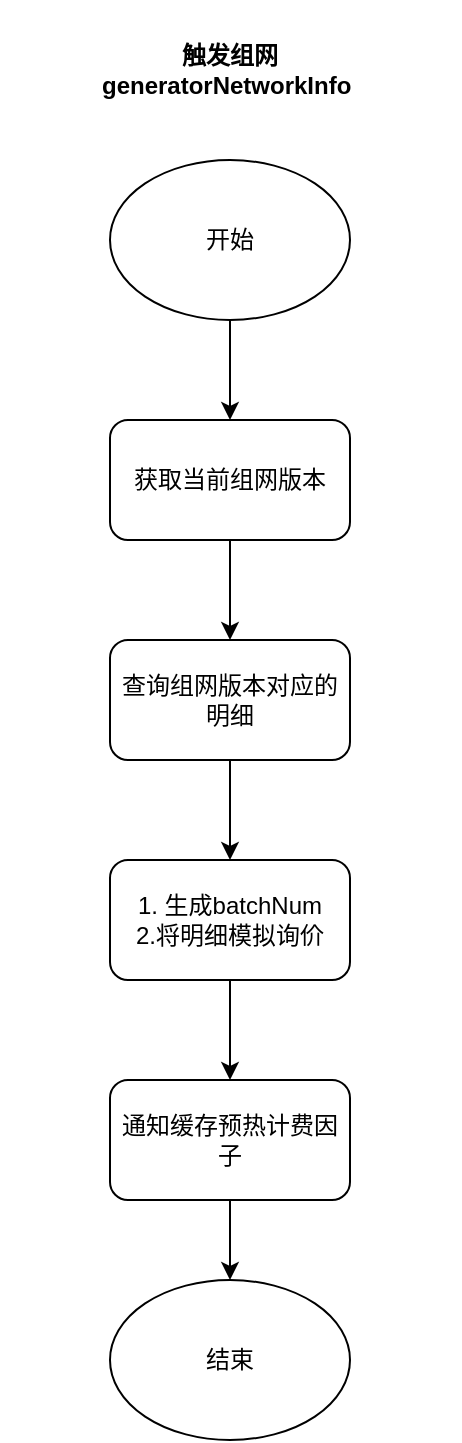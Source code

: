 <mxfile version="27.1.4">
  <diagram id="prtHgNgQTEPvFCAcTncT" name="Page-1">
    <mxGraphModel dx="1298" dy="706" grid="1" gridSize="10" guides="1" tooltips="1" connect="1" arrows="1" fold="1" page="1" pageScale="1" pageWidth="827" pageHeight="1169" math="0" shadow="0">
      <root>
        <mxCell id="0" />
        <mxCell id="1" parent="0" />
        <mxCell id="RIoDaQZKYCjl1vpLcFS1-7" style="edgeStyle=orthogonalEdgeStyle;rounded=0;orthogonalLoop=1;jettySize=auto;html=1;exitX=0.5;exitY=1;exitDx=0;exitDy=0;entryX=0.5;entryY=0;entryDx=0;entryDy=0;" parent="1" source="ATmyhmWioNRk18st5TbV-1" target="RIoDaQZKYCjl1vpLcFS1-1" edge="1">
          <mxGeometry relative="1" as="geometry" />
        </mxCell>
        <mxCell id="ATmyhmWioNRk18st5TbV-1" value="开始" style="ellipse;whiteSpace=wrap;html=1;fillColor=none;" parent="1" vertex="1">
          <mxGeometry x="310" y="80" width="120" height="80" as="geometry" />
        </mxCell>
        <mxCell id="RIoDaQZKYCjl1vpLcFS1-8" style="edgeStyle=orthogonalEdgeStyle;rounded=0;orthogonalLoop=1;jettySize=auto;html=1;exitX=0.5;exitY=1;exitDx=0;exitDy=0;entryX=0.5;entryY=0;entryDx=0;entryDy=0;" parent="1" source="RIoDaQZKYCjl1vpLcFS1-1" target="RIoDaQZKYCjl1vpLcFS1-2" edge="1">
          <mxGeometry relative="1" as="geometry" />
        </mxCell>
        <mxCell id="RIoDaQZKYCjl1vpLcFS1-1" value="获取当前组网版本" style="rounded=1;whiteSpace=wrap;html=1;fillColor=none;" parent="1" vertex="1">
          <mxGeometry x="310" y="210" width="120" height="60" as="geometry" />
        </mxCell>
        <mxCell id="RIoDaQZKYCjl1vpLcFS1-9" style="edgeStyle=orthogonalEdgeStyle;rounded=0;orthogonalLoop=1;jettySize=auto;html=1;exitX=0.5;exitY=1;exitDx=0;exitDy=0;entryX=0.5;entryY=0;entryDx=0;entryDy=0;" parent="1" source="RIoDaQZKYCjl1vpLcFS1-2" target="RIoDaQZKYCjl1vpLcFS1-3" edge="1">
          <mxGeometry relative="1" as="geometry" />
        </mxCell>
        <mxCell id="RIoDaQZKYCjl1vpLcFS1-2" value="查询组网版本对应的明细" style="rounded=1;whiteSpace=wrap;html=1;fillColor=none;" parent="1" vertex="1">
          <mxGeometry x="310" y="320" width="120" height="60" as="geometry" />
        </mxCell>
        <mxCell id="RIoDaQZKYCjl1vpLcFS1-10" style="edgeStyle=orthogonalEdgeStyle;rounded=0;orthogonalLoop=1;jettySize=auto;html=1;exitX=0.5;exitY=1;exitDx=0;exitDy=0;entryX=0.5;entryY=0;entryDx=0;entryDy=0;" parent="1" source="RIoDaQZKYCjl1vpLcFS1-3" target="RIoDaQZKYCjl1vpLcFS1-4" edge="1">
          <mxGeometry relative="1" as="geometry" />
        </mxCell>
        <mxCell id="RIoDaQZKYCjl1vpLcFS1-3" value="&lt;div&gt;1. 生成batchNum&lt;/div&gt;2.将明细模拟询价" style="rounded=1;whiteSpace=wrap;html=1;fillColor=none;" parent="1" vertex="1">
          <mxGeometry x="310" y="430" width="120" height="60" as="geometry" />
        </mxCell>
        <mxCell id="RIoDaQZKYCjl1vpLcFS1-11" style="edgeStyle=orthogonalEdgeStyle;rounded=0;orthogonalLoop=1;jettySize=auto;html=1;exitX=0.5;exitY=1;exitDx=0;exitDy=0;entryX=0.5;entryY=0;entryDx=0;entryDy=0;" parent="1" source="RIoDaQZKYCjl1vpLcFS1-4" target="RIoDaQZKYCjl1vpLcFS1-6" edge="1">
          <mxGeometry relative="1" as="geometry" />
        </mxCell>
        <mxCell id="RIoDaQZKYCjl1vpLcFS1-4" value="&lt;div&gt;通知缓存预热计费因子&lt;/div&gt;" style="rounded=1;whiteSpace=wrap;html=1;fillColor=none;" parent="1" vertex="1">
          <mxGeometry x="310" y="540" width="120" height="60" as="geometry" />
        </mxCell>
        <mxCell id="RIoDaQZKYCjl1vpLcFS1-6" value="结束" style="ellipse;whiteSpace=wrap;html=1;fillColor=none;" parent="1" vertex="1">
          <mxGeometry x="310" y="640" width="120" height="80" as="geometry" />
        </mxCell>
        <mxCell id="KCtEa1TdO3EMnQri9KEA-2" value="触发组网&lt;div class=&quot;lake-content&quot;&gt;&lt;span class=&quot;ne-text&quot;&gt;generatorNetworkInfo&amp;nbsp;&lt;/span&gt;&lt;/div&gt;" style="text;html=1;align=center;verticalAlign=middle;whiteSpace=wrap;rounded=0;fontStyle=1" parent="1" vertex="1">
          <mxGeometry x="255" width="230" height="70" as="geometry" />
        </mxCell>
      </root>
    </mxGraphModel>
  </diagram>
</mxfile>
